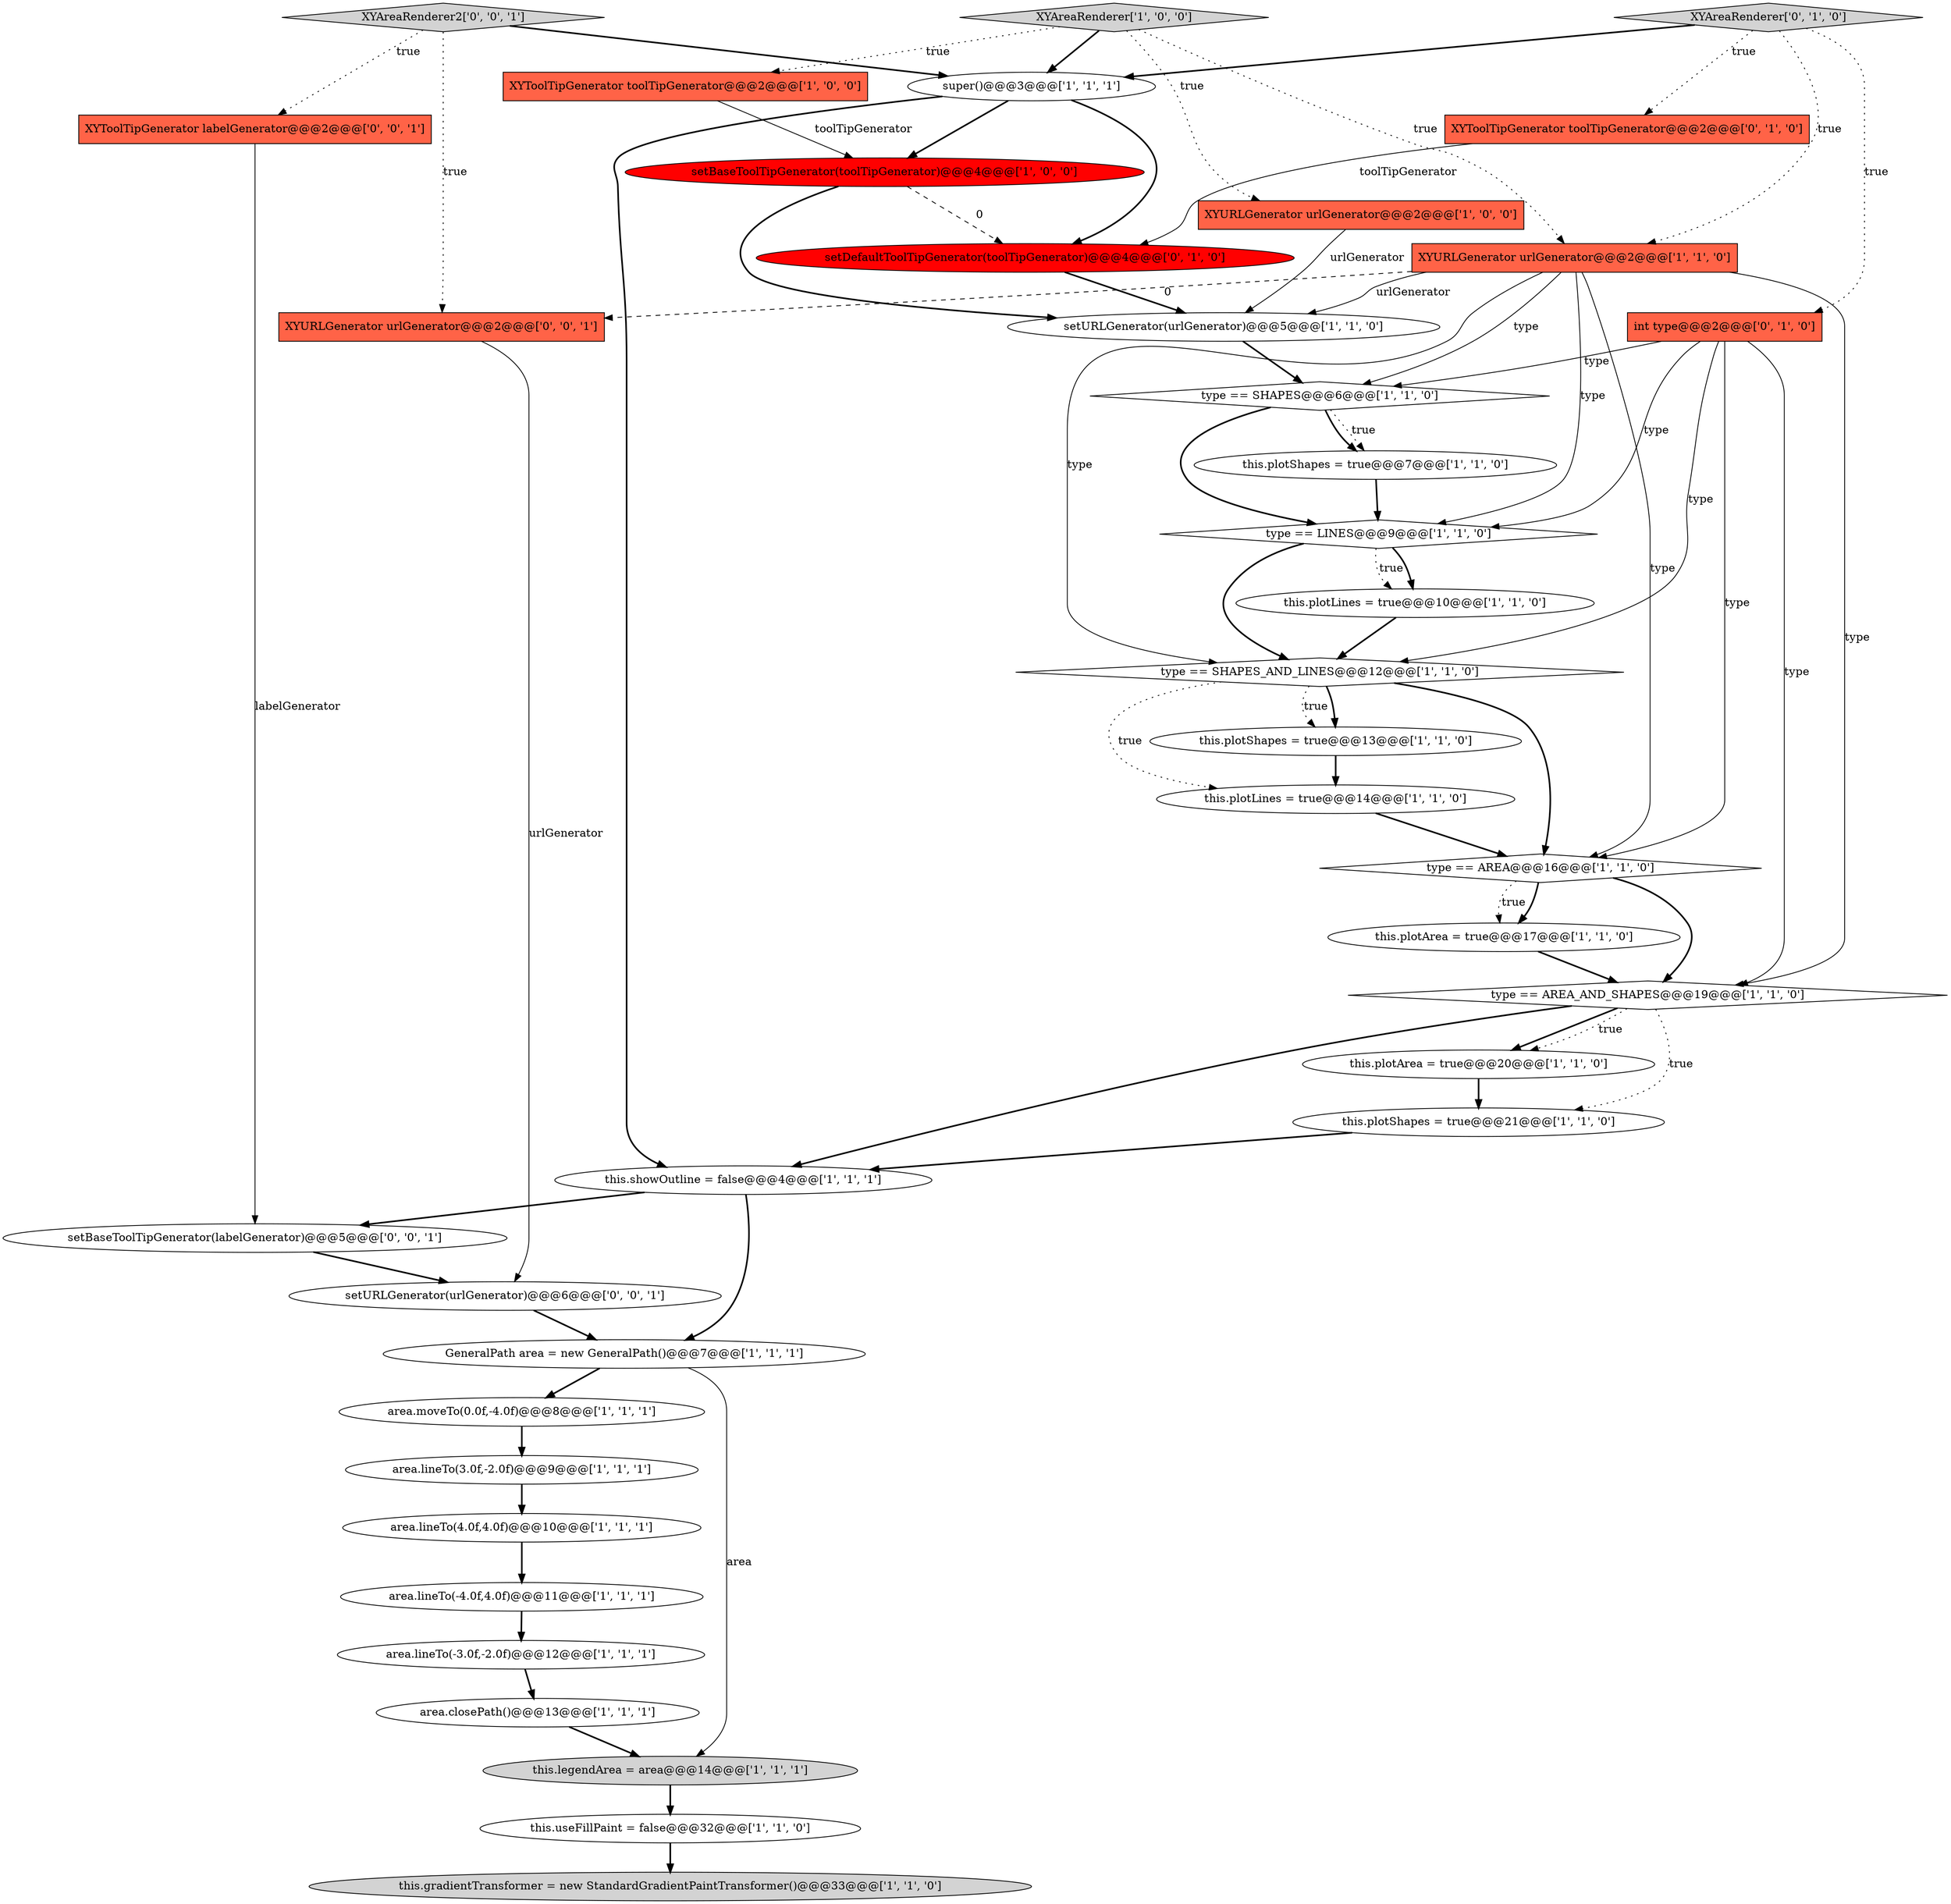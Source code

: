 digraph {
19 [style = filled, label = "setURLGenerator(urlGenerator)@@@5@@@['1', '1', '0']", fillcolor = white, shape = ellipse image = "AAA0AAABBB1BBB"];
20 [style = filled, label = "this.plotArea = true@@@17@@@['1', '1', '0']", fillcolor = white, shape = ellipse image = "AAA0AAABBB1BBB"];
22 [style = filled, label = "XYAreaRenderer['1', '0', '0']", fillcolor = lightgray, shape = diamond image = "AAA0AAABBB1BBB"];
24 [style = filled, label = "type == LINES@@@9@@@['1', '1', '0']", fillcolor = white, shape = diamond image = "AAA0AAABBB1BBB"];
28 [style = filled, label = "this.plotArea = true@@@20@@@['1', '1', '0']", fillcolor = white, shape = ellipse image = "AAA0AAABBB1BBB"];
8 [style = filled, label = "XYURLGenerator urlGenerator@@@2@@@['1', '0', '0']", fillcolor = tomato, shape = box image = "AAA0AAABBB1BBB"];
10 [style = filled, label = "area.lineTo(4.0f,4.0f)@@@10@@@['1', '1', '1']", fillcolor = white, shape = ellipse image = "AAA0AAABBB1BBB"];
2 [style = filled, label = "type == SHAPES_AND_LINES@@@12@@@['1', '1', '0']", fillcolor = white, shape = diamond image = "AAA0AAABBB1BBB"];
35 [style = filled, label = "XYAreaRenderer2['0', '0', '1']", fillcolor = lightgray, shape = diamond image = "AAA0AAABBB3BBB"];
0 [style = filled, label = "this.plotShapes = true@@@7@@@['1', '1', '0']", fillcolor = white, shape = ellipse image = "AAA0AAABBB1BBB"];
7 [style = filled, label = "area.closePath()@@@13@@@['1', '1', '1']", fillcolor = white, shape = ellipse image = "AAA0AAABBB1BBB"];
25 [style = filled, label = "this.useFillPaint = false@@@32@@@['1', '1', '0']", fillcolor = white, shape = ellipse image = "AAA0AAABBB1BBB"];
36 [style = filled, label = "XYToolTipGenerator labelGenerator@@@2@@@['0', '0', '1']", fillcolor = tomato, shape = box image = "AAA0AAABBB3BBB"];
37 [style = filled, label = "XYURLGenerator urlGenerator@@@2@@@['0', '0', '1']", fillcolor = tomato, shape = box image = "AAA0AAABBB3BBB"];
1 [style = filled, label = "area.lineTo(3.0f,-2.0f)@@@9@@@['1', '1', '1']", fillcolor = white, shape = ellipse image = "AAA0AAABBB1BBB"];
6 [style = filled, label = "setBaseToolTipGenerator(toolTipGenerator)@@@4@@@['1', '0', '0']", fillcolor = red, shape = ellipse image = "AAA1AAABBB1BBB"];
34 [style = filled, label = "setBaseToolTipGenerator(labelGenerator)@@@5@@@['0', '0', '1']", fillcolor = white, shape = ellipse image = "AAA0AAABBB3BBB"];
33 [style = filled, label = "setDefaultToolTipGenerator(toolTipGenerator)@@@4@@@['0', '1', '0']", fillcolor = red, shape = ellipse image = "AAA1AAABBB2BBB"];
9 [style = filled, label = "type == SHAPES@@@6@@@['1', '1', '0']", fillcolor = white, shape = diamond image = "AAA0AAABBB1BBB"];
23 [style = filled, label = "XYURLGenerator urlGenerator@@@2@@@['1', '1', '0']", fillcolor = tomato, shape = box image = "AAA0AAABBB1BBB"];
32 [style = filled, label = "XYToolTipGenerator toolTipGenerator@@@2@@@['0', '1', '0']", fillcolor = tomato, shape = box image = "AAA0AAABBB2BBB"];
3 [style = filled, label = "super()@@@3@@@['1', '1', '1']", fillcolor = white, shape = ellipse image = "AAA0AAABBB1BBB"];
5 [style = filled, label = "area.moveTo(0.0f,-4.0f)@@@8@@@['1', '1', '1']", fillcolor = white, shape = ellipse image = "AAA0AAABBB1BBB"];
15 [style = filled, label = "area.lineTo(-4.0f,4.0f)@@@11@@@['1', '1', '1']", fillcolor = white, shape = ellipse image = "AAA0AAABBB1BBB"];
18 [style = filled, label = "area.lineTo(-3.0f,-2.0f)@@@12@@@['1', '1', '1']", fillcolor = white, shape = ellipse image = "AAA0AAABBB1BBB"];
4 [style = filled, label = "type == AREA_AND_SHAPES@@@19@@@['1', '1', '0']", fillcolor = white, shape = diamond image = "AAA0AAABBB1BBB"];
31 [style = filled, label = "int type@@@2@@@['0', '1', '0']", fillcolor = tomato, shape = box image = "AAA0AAABBB2BBB"];
11 [style = filled, label = "type == AREA@@@16@@@['1', '1', '0']", fillcolor = white, shape = diamond image = "AAA0AAABBB1BBB"];
29 [style = filled, label = "this.showOutline = false@@@4@@@['1', '1', '1']", fillcolor = white, shape = ellipse image = "AAA0AAABBB1BBB"];
16 [style = filled, label = "this.plotLines = true@@@14@@@['1', '1', '0']", fillcolor = white, shape = ellipse image = "AAA0AAABBB1BBB"];
26 [style = filled, label = "this.legendArea = area@@@14@@@['1', '1', '1']", fillcolor = lightgray, shape = ellipse image = "AAA0AAABBB1BBB"];
27 [style = filled, label = "this.plotLines = true@@@10@@@['1', '1', '0']", fillcolor = white, shape = ellipse image = "AAA0AAABBB1BBB"];
21 [style = filled, label = "this.gradientTransformer = new StandardGradientPaintTransformer()@@@33@@@['1', '1', '0']", fillcolor = lightgray, shape = ellipse image = "AAA0AAABBB1BBB"];
17 [style = filled, label = "this.plotShapes = true@@@13@@@['1', '1', '0']", fillcolor = white, shape = ellipse image = "AAA0AAABBB1BBB"];
12 [style = filled, label = "XYToolTipGenerator toolTipGenerator@@@2@@@['1', '0', '0']", fillcolor = tomato, shape = box image = "AAA0AAABBB1BBB"];
30 [style = filled, label = "XYAreaRenderer['0', '1', '0']", fillcolor = lightgray, shape = diamond image = "AAA0AAABBB2BBB"];
13 [style = filled, label = "this.plotShapes = true@@@21@@@['1', '1', '0']", fillcolor = white, shape = ellipse image = "AAA0AAABBB1BBB"];
38 [style = filled, label = "setURLGenerator(urlGenerator)@@@6@@@['0', '0', '1']", fillcolor = white, shape = ellipse image = "AAA0AAABBB3BBB"];
14 [style = filled, label = "GeneralPath area = new GeneralPath()@@@7@@@['1', '1', '1']", fillcolor = white, shape = ellipse image = "AAA0AAABBB1BBB"];
2->17 [style = bold, label=""];
17->16 [style = bold, label=""];
11->20 [style = bold, label=""];
9->0 [style = dotted, label="true"];
16->11 [style = bold, label=""];
10->15 [style = bold, label=""];
9->0 [style = bold, label=""];
35->3 [style = bold, label=""];
24->2 [style = bold, label=""];
22->23 [style = dotted, label="true"];
35->36 [style = dotted, label="true"];
26->25 [style = bold, label=""];
11->4 [style = bold, label=""];
2->17 [style = dotted, label="true"];
14->26 [style = solid, label="area"];
3->6 [style = bold, label=""];
28->13 [style = bold, label=""];
23->4 [style = solid, label="type"];
31->11 [style = solid, label="type"];
4->29 [style = bold, label=""];
37->38 [style = solid, label="urlGenerator"];
6->19 [style = bold, label=""];
3->33 [style = bold, label=""];
31->2 [style = solid, label="type"];
29->34 [style = bold, label=""];
24->27 [style = dotted, label="true"];
2->16 [style = dotted, label="true"];
15->18 [style = bold, label=""];
23->2 [style = solid, label="type"];
6->33 [style = dashed, label="0"];
4->28 [style = bold, label=""];
23->19 [style = solid, label="urlGenerator"];
38->14 [style = bold, label=""];
23->24 [style = solid, label="type"];
20->4 [style = bold, label=""];
36->34 [style = solid, label="labelGenerator"];
31->9 [style = solid, label="type"];
23->9 [style = solid, label="type"];
7->26 [style = bold, label=""];
22->3 [style = bold, label=""];
4->28 [style = dotted, label="true"];
4->13 [style = dotted, label="true"];
5->1 [style = bold, label=""];
11->20 [style = dotted, label="true"];
13->29 [style = bold, label=""];
22->8 [style = dotted, label="true"];
30->31 [style = dotted, label="true"];
12->6 [style = solid, label="toolTipGenerator"];
19->9 [style = bold, label=""];
30->3 [style = bold, label=""];
0->24 [style = bold, label=""];
32->33 [style = solid, label="toolTipGenerator"];
29->14 [style = bold, label=""];
30->23 [style = dotted, label="true"];
30->32 [style = dotted, label="true"];
23->37 [style = dashed, label="0"];
22->12 [style = dotted, label="true"];
31->24 [style = solid, label="type"];
35->37 [style = dotted, label="true"];
34->38 [style = bold, label=""];
33->19 [style = bold, label=""];
18->7 [style = bold, label=""];
1->10 [style = bold, label=""];
24->27 [style = bold, label=""];
31->4 [style = solid, label="type"];
8->19 [style = solid, label="urlGenerator"];
9->24 [style = bold, label=""];
27->2 [style = bold, label=""];
2->11 [style = bold, label=""];
25->21 [style = bold, label=""];
23->11 [style = solid, label="type"];
14->5 [style = bold, label=""];
3->29 [style = bold, label=""];
}
